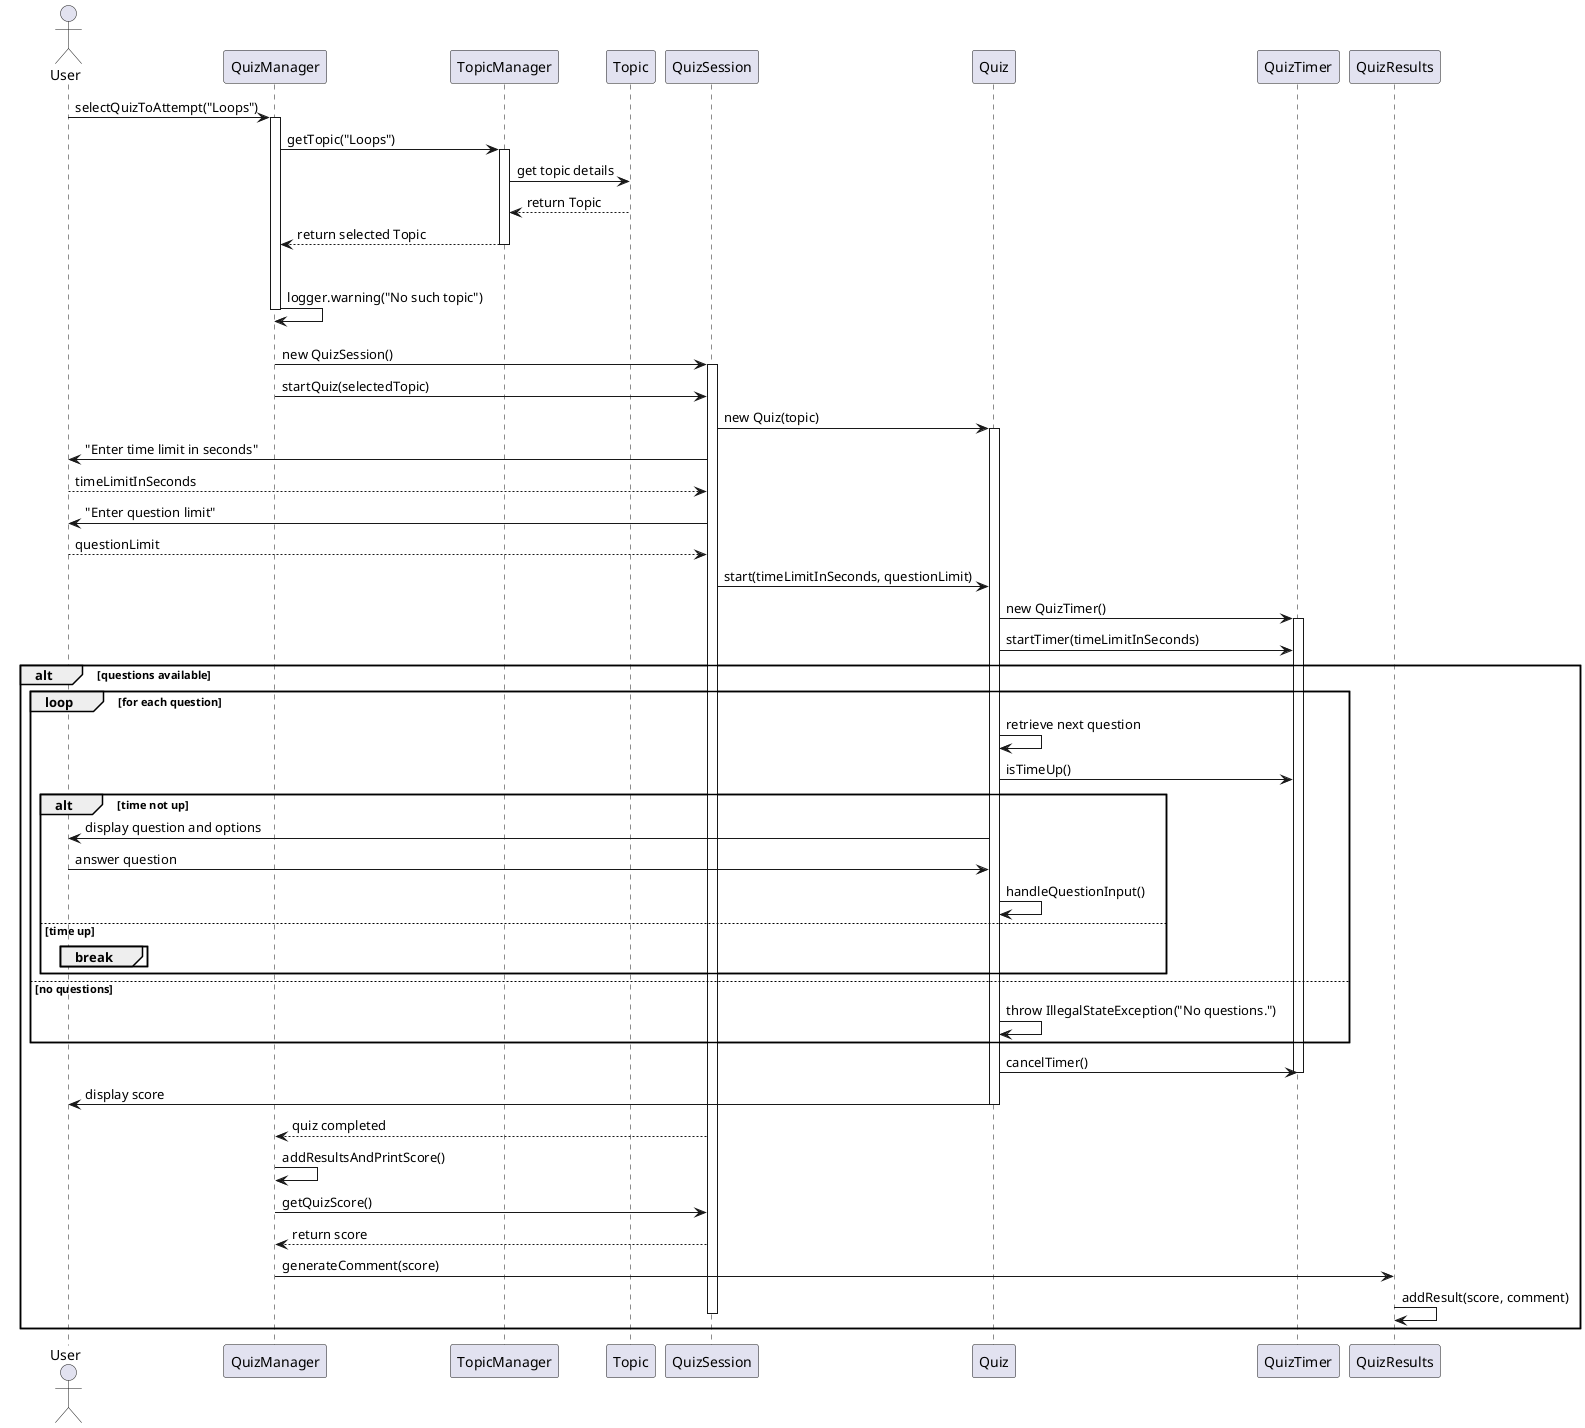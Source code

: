 @startuml

actor User

participant QuizManager as QM
participant TopicManager as TM
participant Topic
participant QuizSession as QS
participant Quiz
participant QuizTimer as QT
participant QuizResults as QR

User -> QM : selectQuizToAttempt("Loops")
activate QM

QM -> TM : getTopic("Loops")
activate TM
TM -> Topic : get topic details
Topic --> TM : return Topic
deactivate Topic
TM --> QM : return selected Topic
deactivate TM

alt Topic not found
    QM -> QM : logger.warning("No such topic")
    deactivate QM
else Topic found
    QM -> QS : new QuizSession()
    activate QS
    QM -> QS : startQuiz(selectedTopic)

    QS -> Quiz : new Quiz(topic)
    activate Quiz

    QS -> User : "Enter time limit in seconds"
    User --> QS : timeLimitInSeconds

    QS -> User : "Enter question limit"
    User --> QS : questionLimit

    QS -> Quiz : start(timeLimitInSeconds, questionLimit)

    Quiz -> QT : new QuizTimer()
    activate QT
    Quiz -> QT : startTimer(timeLimitInSeconds)

    alt questions available
        loop for each question
            Quiz -> Quiz : retrieve next question
            Quiz -> QT : isTimeUp()
            alt time not up
                Quiz -> User : display question and options
                User -> Quiz : answer question
                Quiz -> Quiz : handleQuestionInput()
            else time up
                break
            end
        end
    else no questions
        Quiz -> Quiz : throw IllegalStateException("No questions.")
    end

    Quiz -> QT : cancelTimer()
    deactivate QT
    Quiz -> User : display score
    deactivate Quiz

    QS --> QM : quiz completed
    QM -> QM : addResultsAndPrintScore()
    QM -> QS : getQuizScore()
    QS --> QM : return score
    QM -> QR : generateComment(score)
    QR -> QR : addResult(score, comment)
    deactivate QS
end

deactivate QM

@enduml
